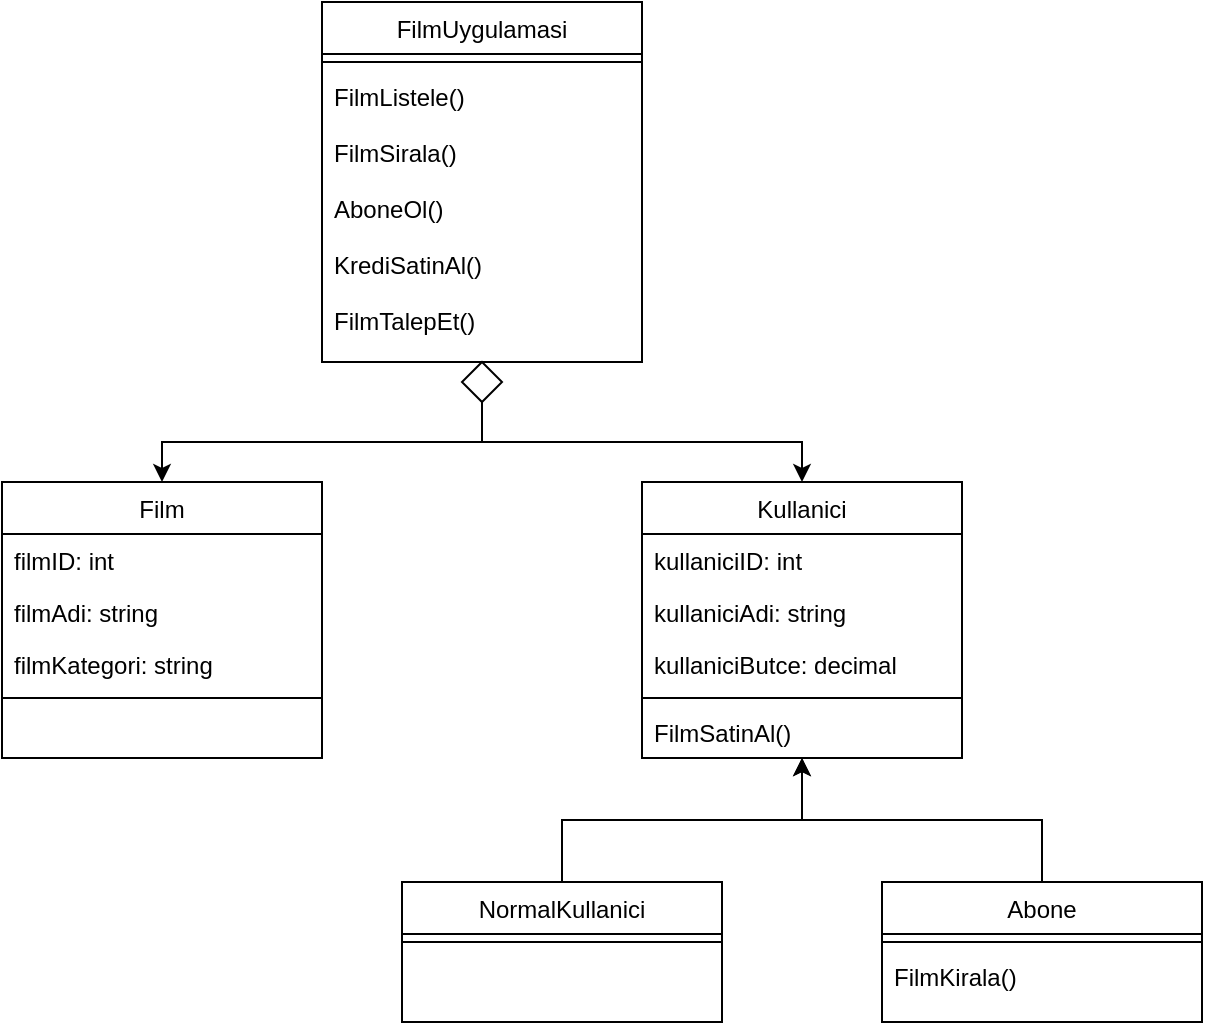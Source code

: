 <mxfile version="24.5.5" type="github">
  <diagram id="C5RBs43oDa-KdzZeNtuy" name="Page-1">
    <mxGraphModel dx="1050" dy="566" grid="1" gridSize="10" guides="1" tooltips="1" connect="1" arrows="1" fold="1" page="1" pageScale="1" pageWidth="827" pageHeight="1169" math="0" shadow="0">
      <root>
        <mxCell id="WIyWlLk6GJQsqaUBKTNV-0" />
        <mxCell id="WIyWlLk6GJQsqaUBKTNV-1" parent="WIyWlLk6GJQsqaUBKTNV-0" />
        <mxCell id="zkfFHV4jXpPFQw0GAbJ--0" value="FilmUygulamasi" style="swimlane;fontStyle=0;align=center;verticalAlign=top;childLayout=stackLayout;horizontal=1;startSize=26;horizontalStack=0;resizeParent=1;resizeLast=0;collapsible=1;marginBottom=0;rounded=0;shadow=0;strokeWidth=1;" parent="WIyWlLk6GJQsqaUBKTNV-1" vertex="1">
          <mxGeometry x="320" y="40" width="160" height="180" as="geometry">
            <mxRectangle x="230" y="140" width="160" height="26" as="alternateBounds" />
          </mxGeometry>
        </mxCell>
        <mxCell id="zkfFHV4jXpPFQw0GAbJ--4" value="" style="line;html=1;strokeWidth=1;align=left;verticalAlign=middle;spacingTop=-1;spacingLeft=3;spacingRight=3;rotatable=0;labelPosition=right;points=[];portConstraint=eastwest;" parent="zkfFHV4jXpPFQw0GAbJ--0" vertex="1">
          <mxGeometry y="26" width="160" height="8" as="geometry" />
        </mxCell>
        <mxCell id="zkfFHV4jXpPFQw0GAbJ--5" value="FilmListele()" style="text;align=left;verticalAlign=top;spacingLeft=4;spacingRight=4;overflow=hidden;rotatable=0;points=[[0,0.5],[1,0.5]];portConstraint=eastwest;" parent="zkfFHV4jXpPFQw0GAbJ--0" vertex="1">
          <mxGeometry y="34" width="160" height="28" as="geometry" />
        </mxCell>
        <mxCell id="GxDq58iZ5tbmOOd5M8mO-24" value="FilmSirala()" style="text;align=left;verticalAlign=top;spacingLeft=4;spacingRight=4;overflow=hidden;rotatable=0;points=[[0,0.5],[1,0.5]];portConstraint=eastwest;" vertex="1" parent="zkfFHV4jXpPFQw0GAbJ--0">
          <mxGeometry y="62" width="160" height="28" as="geometry" />
        </mxCell>
        <mxCell id="GxDq58iZ5tbmOOd5M8mO-25" value="AboneOl()" style="text;align=left;verticalAlign=top;spacingLeft=4;spacingRight=4;overflow=hidden;rotatable=0;points=[[0,0.5],[1,0.5]];portConstraint=eastwest;" vertex="1" parent="zkfFHV4jXpPFQw0GAbJ--0">
          <mxGeometry y="90" width="160" height="28" as="geometry" />
        </mxCell>
        <mxCell id="GxDq58iZ5tbmOOd5M8mO-26" value="KrediSatinAl()" style="text;align=left;verticalAlign=top;spacingLeft=4;spacingRight=4;overflow=hidden;rotatable=0;points=[[0,0.5],[1,0.5]];portConstraint=eastwest;" vertex="1" parent="zkfFHV4jXpPFQw0GAbJ--0">
          <mxGeometry y="118" width="160" height="28" as="geometry" />
        </mxCell>
        <mxCell id="GxDq58iZ5tbmOOd5M8mO-27" value="FilmTalepEt()" style="text;align=left;verticalAlign=top;spacingLeft=4;spacingRight=4;overflow=hidden;rotatable=0;points=[[0,0.5],[1,0.5]];portConstraint=eastwest;" vertex="1" parent="zkfFHV4jXpPFQw0GAbJ--0">
          <mxGeometry y="146" width="160" height="28" as="geometry" />
        </mxCell>
        <mxCell id="GxDq58iZ5tbmOOd5M8mO-0" value="Film" style="swimlane;fontStyle=0;align=center;verticalAlign=top;childLayout=stackLayout;horizontal=1;startSize=26;horizontalStack=0;resizeParent=1;resizeLast=0;collapsible=1;marginBottom=0;rounded=0;shadow=0;strokeWidth=1;" vertex="1" parent="WIyWlLk6GJQsqaUBKTNV-1">
          <mxGeometry x="160" y="280" width="160" height="138" as="geometry">
            <mxRectangle x="230" y="140" width="160" height="26" as="alternateBounds" />
          </mxGeometry>
        </mxCell>
        <mxCell id="GxDq58iZ5tbmOOd5M8mO-1" value="filmID: int" style="text;align=left;verticalAlign=top;spacingLeft=4;spacingRight=4;overflow=hidden;rotatable=0;points=[[0,0.5],[1,0.5]];portConstraint=eastwest;" vertex="1" parent="GxDq58iZ5tbmOOd5M8mO-0">
          <mxGeometry y="26" width="160" height="26" as="geometry" />
        </mxCell>
        <mxCell id="GxDq58iZ5tbmOOd5M8mO-2" value="filmAdi: string" style="text;align=left;verticalAlign=top;spacingLeft=4;spacingRight=4;overflow=hidden;rotatable=0;points=[[0,0.5],[1,0.5]];portConstraint=eastwest;rounded=0;shadow=0;html=0;" vertex="1" parent="GxDq58iZ5tbmOOd5M8mO-0">
          <mxGeometry y="52" width="160" height="26" as="geometry" />
        </mxCell>
        <mxCell id="GxDq58iZ5tbmOOd5M8mO-3" value="filmKategori: string" style="text;align=left;verticalAlign=top;spacingLeft=4;spacingRight=4;overflow=hidden;rotatable=0;points=[[0,0.5],[1,0.5]];portConstraint=eastwest;rounded=0;shadow=0;html=0;" vertex="1" parent="GxDq58iZ5tbmOOd5M8mO-0">
          <mxGeometry y="78" width="160" height="26" as="geometry" />
        </mxCell>
        <mxCell id="GxDq58iZ5tbmOOd5M8mO-4" value="" style="line;html=1;strokeWidth=1;align=left;verticalAlign=middle;spacingTop=-1;spacingLeft=3;spacingRight=3;rotatable=0;labelPosition=right;points=[];portConstraint=eastwest;" vertex="1" parent="GxDq58iZ5tbmOOd5M8mO-0">
          <mxGeometry y="104" width="160" height="8" as="geometry" />
        </mxCell>
        <mxCell id="GxDq58iZ5tbmOOd5M8mO-6" value="Kullanici" style="swimlane;fontStyle=0;align=center;verticalAlign=top;childLayout=stackLayout;horizontal=1;startSize=26;horizontalStack=0;resizeParent=1;resizeLast=0;collapsible=1;marginBottom=0;rounded=0;shadow=0;strokeWidth=1;" vertex="1" parent="WIyWlLk6GJQsqaUBKTNV-1">
          <mxGeometry x="480" y="280" width="160" height="138" as="geometry">
            <mxRectangle x="230" y="140" width="160" height="26" as="alternateBounds" />
          </mxGeometry>
        </mxCell>
        <mxCell id="GxDq58iZ5tbmOOd5M8mO-7" value="kullaniciID: int" style="text;align=left;verticalAlign=top;spacingLeft=4;spacingRight=4;overflow=hidden;rotatable=0;points=[[0,0.5],[1,0.5]];portConstraint=eastwest;" vertex="1" parent="GxDq58iZ5tbmOOd5M8mO-6">
          <mxGeometry y="26" width="160" height="26" as="geometry" />
        </mxCell>
        <mxCell id="GxDq58iZ5tbmOOd5M8mO-8" value="kullaniciAdi: string" style="text;align=left;verticalAlign=top;spacingLeft=4;spacingRight=4;overflow=hidden;rotatable=0;points=[[0,0.5],[1,0.5]];portConstraint=eastwest;rounded=0;shadow=0;html=0;" vertex="1" parent="GxDq58iZ5tbmOOd5M8mO-6">
          <mxGeometry y="52" width="160" height="26" as="geometry" />
        </mxCell>
        <mxCell id="GxDq58iZ5tbmOOd5M8mO-9" value="kullaniciButce: decimal" style="text;align=left;verticalAlign=top;spacingLeft=4;spacingRight=4;overflow=hidden;rotatable=0;points=[[0,0.5],[1,0.5]];portConstraint=eastwest;rounded=0;shadow=0;html=0;" vertex="1" parent="GxDq58iZ5tbmOOd5M8mO-6">
          <mxGeometry y="78" width="160" height="26" as="geometry" />
        </mxCell>
        <mxCell id="GxDq58iZ5tbmOOd5M8mO-10" value="" style="line;html=1;strokeWidth=1;align=left;verticalAlign=middle;spacingTop=-1;spacingLeft=3;spacingRight=3;rotatable=0;labelPosition=right;points=[];portConstraint=eastwest;" vertex="1" parent="GxDq58iZ5tbmOOd5M8mO-6">
          <mxGeometry y="104" width="160" height="8" as="geometry" />
        </mxCell>
        <mxCell id="GxDq58iZ5tbmOOd5M8mO-11" value="FilmSatinAl()" style="text;align=left;verticalAlign=top;spacingLeft=4;spacingRight=4;overflow=hidden;rotatable=0;points=[[0,0.5],[1,0.5]];portConstraint=eastwest;" vertex="1" parent="GxDq58iZ5tbmOOd5M8mO-6">
          <mxGeometry y="112" width="160" height="26" as="geometry" />
        </mxCell>
        <mxCell id="GxDq58iZ5tbmOOd5M8mO-28" style="edgeStyle=orthogonalEdgeStyle;rounded=0;orthogonalLoop=1;jettySize=auto;html=1;exitX=0.5;exitY=0;exitDx=0;exitDy=0;entryX=0.5;entryY=1;entryDx=0;entryDy=0;" edge="1" parent="WIyWlLk6GJQsqaUBKTNV-1" source="GxDq58iZ5tbmOOd5M8mO-12" target="GxDq58iZ5tbmOOd5M8mO-6">
          <mxGeometry relative="1" as="geometry" />
        </mxCell>
        <mxCell id="GxDq58iZ5tbmOOd5M8mO-12" value="NormalKullanici" style="swimlane;fontStyle=0;align=center;verticalAlign=top;childLayout=stackLayout;horizontal=1;startSize=26;horizontalStack=0;resizeParent=1;resizeLast=0;collapsible=1;marginBottom=0;rounded=0;shadow=0;strokeWidth=1;" vertex="1" parent="WIyWlLk6GJQsqaUBKTNV-1">
          <mxGeometry x="360" y="480" width="160" height="70" as="geometry">
            <mxRectangle x="230" y="140" width="160" height="26" as="alternateBounds" />
          </mxGeometry>
        </mxCell>
        <mxCell id="GxDq58iZ5tbmOOd5M8mO-16" value="" style="line;html=1;strokeWidth=1;align=left;verticalAlign=middle;spacingTop=-1;spacingLeft=3;spacingRight=3;rotatable=0;labelPosition=right;points=[];portConstraint=eastwest;" vertex="1" parent="GxDq58iZ5tbmOOd5M8mO-12">
          <mxGeometry y="26" width="160" height="8" as="geometry" />
        </mxCell>
        <mxCell id="GxDq58iZ5tbmOOd5M8mO-30" style="edgeStyle=orthogonalEdgeStyle;rounded=0;orthogonalLoop=1;jettySize=auto;html=1;exitX=0.5;exitY=0;exitDx=0;exitDy=0;entryX=0.5;entryY=1;entryDx=0;entryDy=0;" edge="1" parent="WIyWlLk6GJQsqaUBKTNV-1" source="GxDq58iZ5tbmOOd5M8mO-18" target="GxDq58iZ5tbmOOd5M8mO-6">
          <mxGeometry relative="1" as="geometry" />
        </mxCell>
        <mxCell id="GxDq58iZ5tbmOOd5M8mO-18" value="Abone" style="swimlane;fontStyle=0;align=center;verticalAlign=top;childLayout=stackLayout;horizontal=1;startSize=26;horizontalStack=0;resizeParent=1;resizeLast=0;collapsible=1;marginBottom=0;rounded=0;shadow=0;strokeWidth=1;" vertex="1" parent="WIyWlLk6GJQsqaUBKTNV-1">
          <mxGeometry x="600" y="480" width="160" height="70" as="geometry">
            <mxRectangle x="230" y="140" width="160" height="26" as="alternateBounds" />
          </mxGeometry>
        </mxCell>
        <mxCell id="GxDq58iZ5tbmOOd5M8mO-22" value="" style="line;html=1;strokeWidth=1;align=left;verticalAlign=middle;spacingTop=-1;spacingLeft=3;spacingRight=3;rotatable=0;labelPosition=right;points=[];portConstraint=eastwest;" vertex="1" parent="GxDq58iZ5tbmOOd5M8mO-18">
          <mxGeometry y="26" width="160" height="8" as="geometry" />
        </mxCell>
        <mxCell id="GxDq58iZ5tbmOOd5M8mO-23" value="FilmKirala()" style="text;align=left;verticalAlign=top;spacingLeft=4;spacingRight=4;overflow=hidden;rotatable=0;points=[[0,0.5],[1,0.5]];portConstraint=eastwest;" vertex="1" parent="GxDq58iZ5tbmOOd5M8mO-18">
          <mxGeometry y="34" width="160" height="26" as="geometry" />
        </mxCell>
        <mxCell id="GxDq58iZ5tbmOOd5M8mO-32" style="edgeStyle=orthogonalEdgeStyle;rounded=0;orthogonalLoop=1;jettySize=auto;html=1;exitX=0.5;exitY=1;exitDx=0;exitDy=0;entryX=0.5;entryY=0;entryDx=0;entryDy=0;" edge="1" parent="WIyWlLk6GJQsqaUBKTNV-1" source="GxDq58iZ5tbmOOd5M8mO-31" target="GxDq58iZ5tbmOOd5M8mO-0">
          <mxGeometry relative="1" as="geometry" />
        </mxCell>
        <mxCell id="GxDq58iZ5tbmOOd5M8mO-33" style="edgeStyle=orthogonalEdgeStyle;rounded=0;orthogonalLoop=1;jettySize=auto;html=1;exitX=0.5;exitY=1;exitDx=0;exitDy=0;entryX=0.5;entryY=0;entryDx=0;entryDy=0;" edge="1" parent="WIyWlLk6GJQsqaUBKTNV-1" source="GxDq58iZ5tbmOOd5M8mO-31" target="GxDq58iZ5tbmOOd5M8mO-6">
          <mxGeometry relative="1" as="geometry" />
        </mxCell>
        <mxCell id="GxDq58iZ5tbmOOd5M8mO-31" value="" style="rhombus;whiteSpace=wrap;html=1;" vertex="1" parent="WIyWlLk6GJQsqaUBKTNV-1">
          <mxGeometry x="390" y="220" width="20" height="20" as="geometry" />
        </mxCell>
      </root>
    </mxGraphModel>
  </diagram>
</mxfile>
